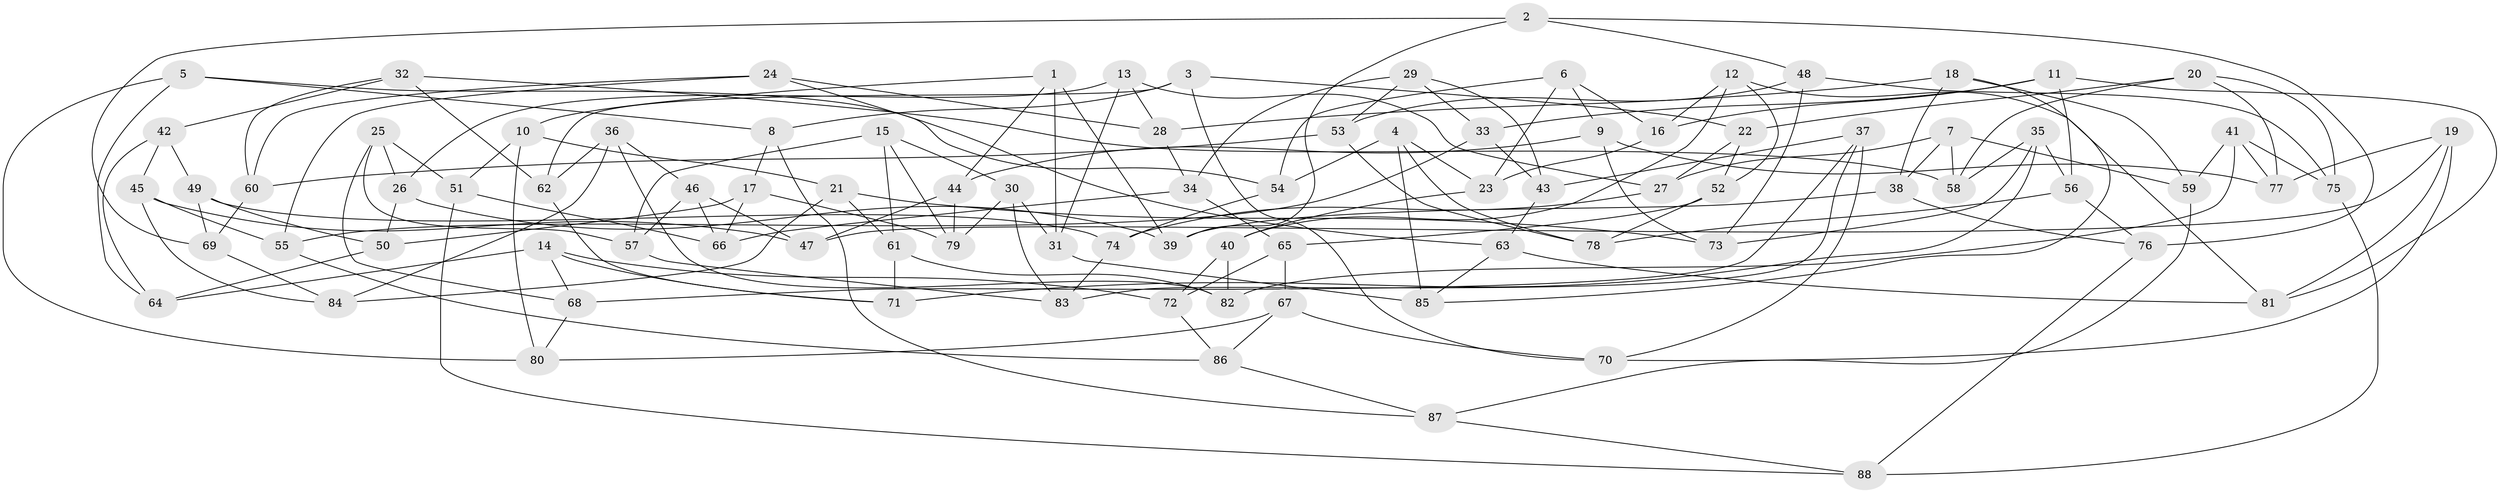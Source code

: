 // Generated by graph-tools (version 1.1) at 2025/16/03/09/25 04:16:23]
// undirected, 88 vertices, 176 edges
graph export_dot {
graph [start="1"]
  node [color=gray90,style=filled];
  1;
  2;
  3;
  4;
  5;
  6;
  7;
  8;
  9;
  10;
  11;
  12;
  13;
  14;
  15;
  16;
  17;
  18;
  19;
  20;
  21;
  22;
  23;
  24;
  25;
  26;
  27;
  28;
  29;
  30;
  31;
  32;
  33;
  34;
  35;
  36;
  37;
  38;
  39;
  40;
  41;
  42;
  43;
  44;
  45;
  46;
  47;
  48;
  49;
  50;
  51;
  52;
  53;
  54;
  55;
  56;
  57;
  58;
  59;
  60;
  61;
  62;
  63;
  64;
  65;
  66;
  67;
  68;
  69;
  70;
  71;
  72;
  73;
  74;
  75;
  76;
  77;
  78;
  79;
  80;
  81;
  82;
  83;
  84;
  85;
  86;
  87;
  88;
  1 -- 31;
  1 -- 10;
  1 -- 44;
  1 -- 39;
  2 -- 76;
  2 -- 39;
  2 -- 48;
  2 -- 69;
  3 -- 62;
  3 -- 70;
  3 -- 22;
  3 -- 8;
  4 -- 54;
  4 -- 85;
  4 -- 23;
  4 -- 78;
  5 -- 54;
  5 -- 64;
  5 -- 8;
  5 -- 80;
  6 -- 54;
  6 -- 23;
  6 -- 9;
  6 -- 16;
  7 -- 38;
  7 -- 27;
  7 -- 59;
  7 -- 58;
  8 -- 87;
  8 -- 17;
  9 -- 77;
  9 -- 44;
  9 -- 73;
  10 -- 51;
  10 -- 21;
  10 -- 80;
  11 -- 33;
  11 -- 81;
  11 -- 16;
  11 -- 56;
  12 -- 16;
  12 -- 52;
  12 -- 40;
  12 -- 81;
  13 -- 26;
  13 -- 27;
  13 -- 28;
  13 -- 31;
  14 -- 71;
  14 -- 64;
  14 -- 72;
  14 -- 68;
  15 -- 79;
  15 -- 61;
  15 -- 57;
  15 -- 30;
  16 -- 23;
  17 -- 66;
  17 -- 79;
  17 -- 50;
  18 -- 28;
  18 -- 59;
  18 -- 85;
  18 -- 38;
  19 -- 81;
  19 -- 77;
  19 -- 47;
  19 -- 70;
  20 -- 75;
  20 -- 58;
  20 -- 22;
  20 -- 77;
  21 -- 61;
  21 -- 84;
  21 -- 73;
  22 -- 52;
  22 -- 27;
  23 -- 40;
  24 -- 63;
  24 -- 55;
  24 -- 60;
  24 -- 28;
  25 -- 51;
  25 -- 57;
  25 -- 26;
  25 -- 68;
  26 -- 39;
  26 -- 50;
  27 -- 74;
  28 -- 34;
  29 -- 34;
  29 -- 53;
  29 -- 33;
  29 -- 43;
  30 -- 31;
  30 -- 83;
  30 -- 79;
  31 -- 85;
  32 -- 62;
  32 -- 58;
  32 -- 60;
  32 -- 42;
  33 -- 43;
  33 -- 55;
  34 -- 65;
  34 -- 66;
  35 -- 58;
  35 -- 73;
  35 -- 56;
  35 -- 71;
  36 -- 84;
  36 -- 46;
  36 -- 62;
  36 -- 82;
  37 -- 70;
  37 -- 43;
  37 -- 83;
  37 -- 68;
  38 -- 39;
  38 -- 76;
  40 -- 72;
  40 -- 82;
  41 -- 82;
  41 -- 77;
  41 -- 75;
  41 -- 59;
  42 -- 45;
  42 -- 49;
  42 -- 64;
  43 -- 63;
  44 -- 47;
  44 -- 79;
  45 -- 47;
  45 -- 55;
  45 -- 84;
  46 -- 47;
  46 -- 57;
  46 -- 66;
  48 -- 75;
  48 -- 73;
  48 -- 53;
  49 -- 50;
  49 -- 74;
  49 -- 69;
  50 -- 64;
  51 -- 66;
  51 -- 88;
  52 -- 65;
  52 -- 78;
  53 -- 78;
  53 -- 60;
  54 -- 74;
  55 -- 86;
  56 -- 76;
  56 -- 78;
  57 -- 83;
  59 -- 87;
  60 -- 69;
  61 -- 82;
  61 -- 71;
  62 -- 71;
  63 -- 81;
  63 -- 85;
  65 -- 67;
  65 -- 72;
  67 -- 70;
  67 -- 86;
  67 -- 80;
  68 -- 80;
  69 -- 84;
  72 -- 86;
  74 -- 83;
  75 -- 88;
  76 -- 88;
  86 -- 87;
  87 -- 88;
}
